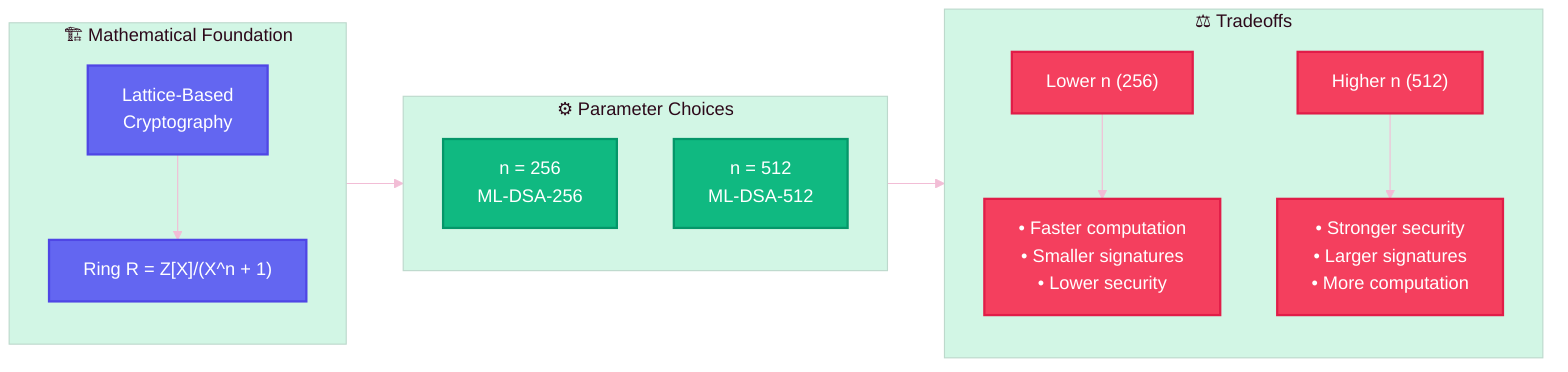---
config:
  theme: base
  themeVariables:
    primaryColor: '#F2BDD6'
    primaryTextColor: '#000000'
    primaryBorderColor: '#F2BDD6'
    lineColor: '#F2BDD6'
    fontSize: '16px'
    secondaryTextColor: '#000000'

    mainBkg: '#F7DBE4'
    secondBkg: '#F7DBE4'
    # --------------- unused ---------------
    background: '#F7DBE4'
---

flowchart LR
    classDef foundation fill:#6366f1,stroke:#4f46e5,color:white,stroke-width:2px
    classDef parameter fill:#10b981,stroke:#059669,color:white,stroke-width:2px
    classDef tradeoff fill:#f43f5e,stroke:#e11d48,color:white,stroke-width:2px

    subgraph Foundation["🏗️ Mathematical Foundation"]
        F1["Lattice-Based<br/>Cryptography"]
        F2["Ring R = Z[X]/(X^n + 1)"]
        F1 --> F2
    end

    subgraph Params["⚙️ Parameter Choices"]
        P1["n = 256<br/>ML-DSA-256"]
        P2["n = 512<br/>ML-DSA-512"]
    end

    subgraph Tradeoffs["⚖️ Tradeoffs"]
        T1["Lower n (256)"]
        T2["Higher n (512)"]

        L1["• Faster computation<br/>• Smaller signatures<br/>• Lower security"]
        L2["• Stronger security<br/>• Larger signatures<br/>• More computation"]

        T1 --> L1
        T2 --> L2
    end

    Foundation --> Params --> Tradeoffs

    class F1,F2 foundation
    class P1,P2 parameter
    class T1,T2,L1,L2 tradeoff